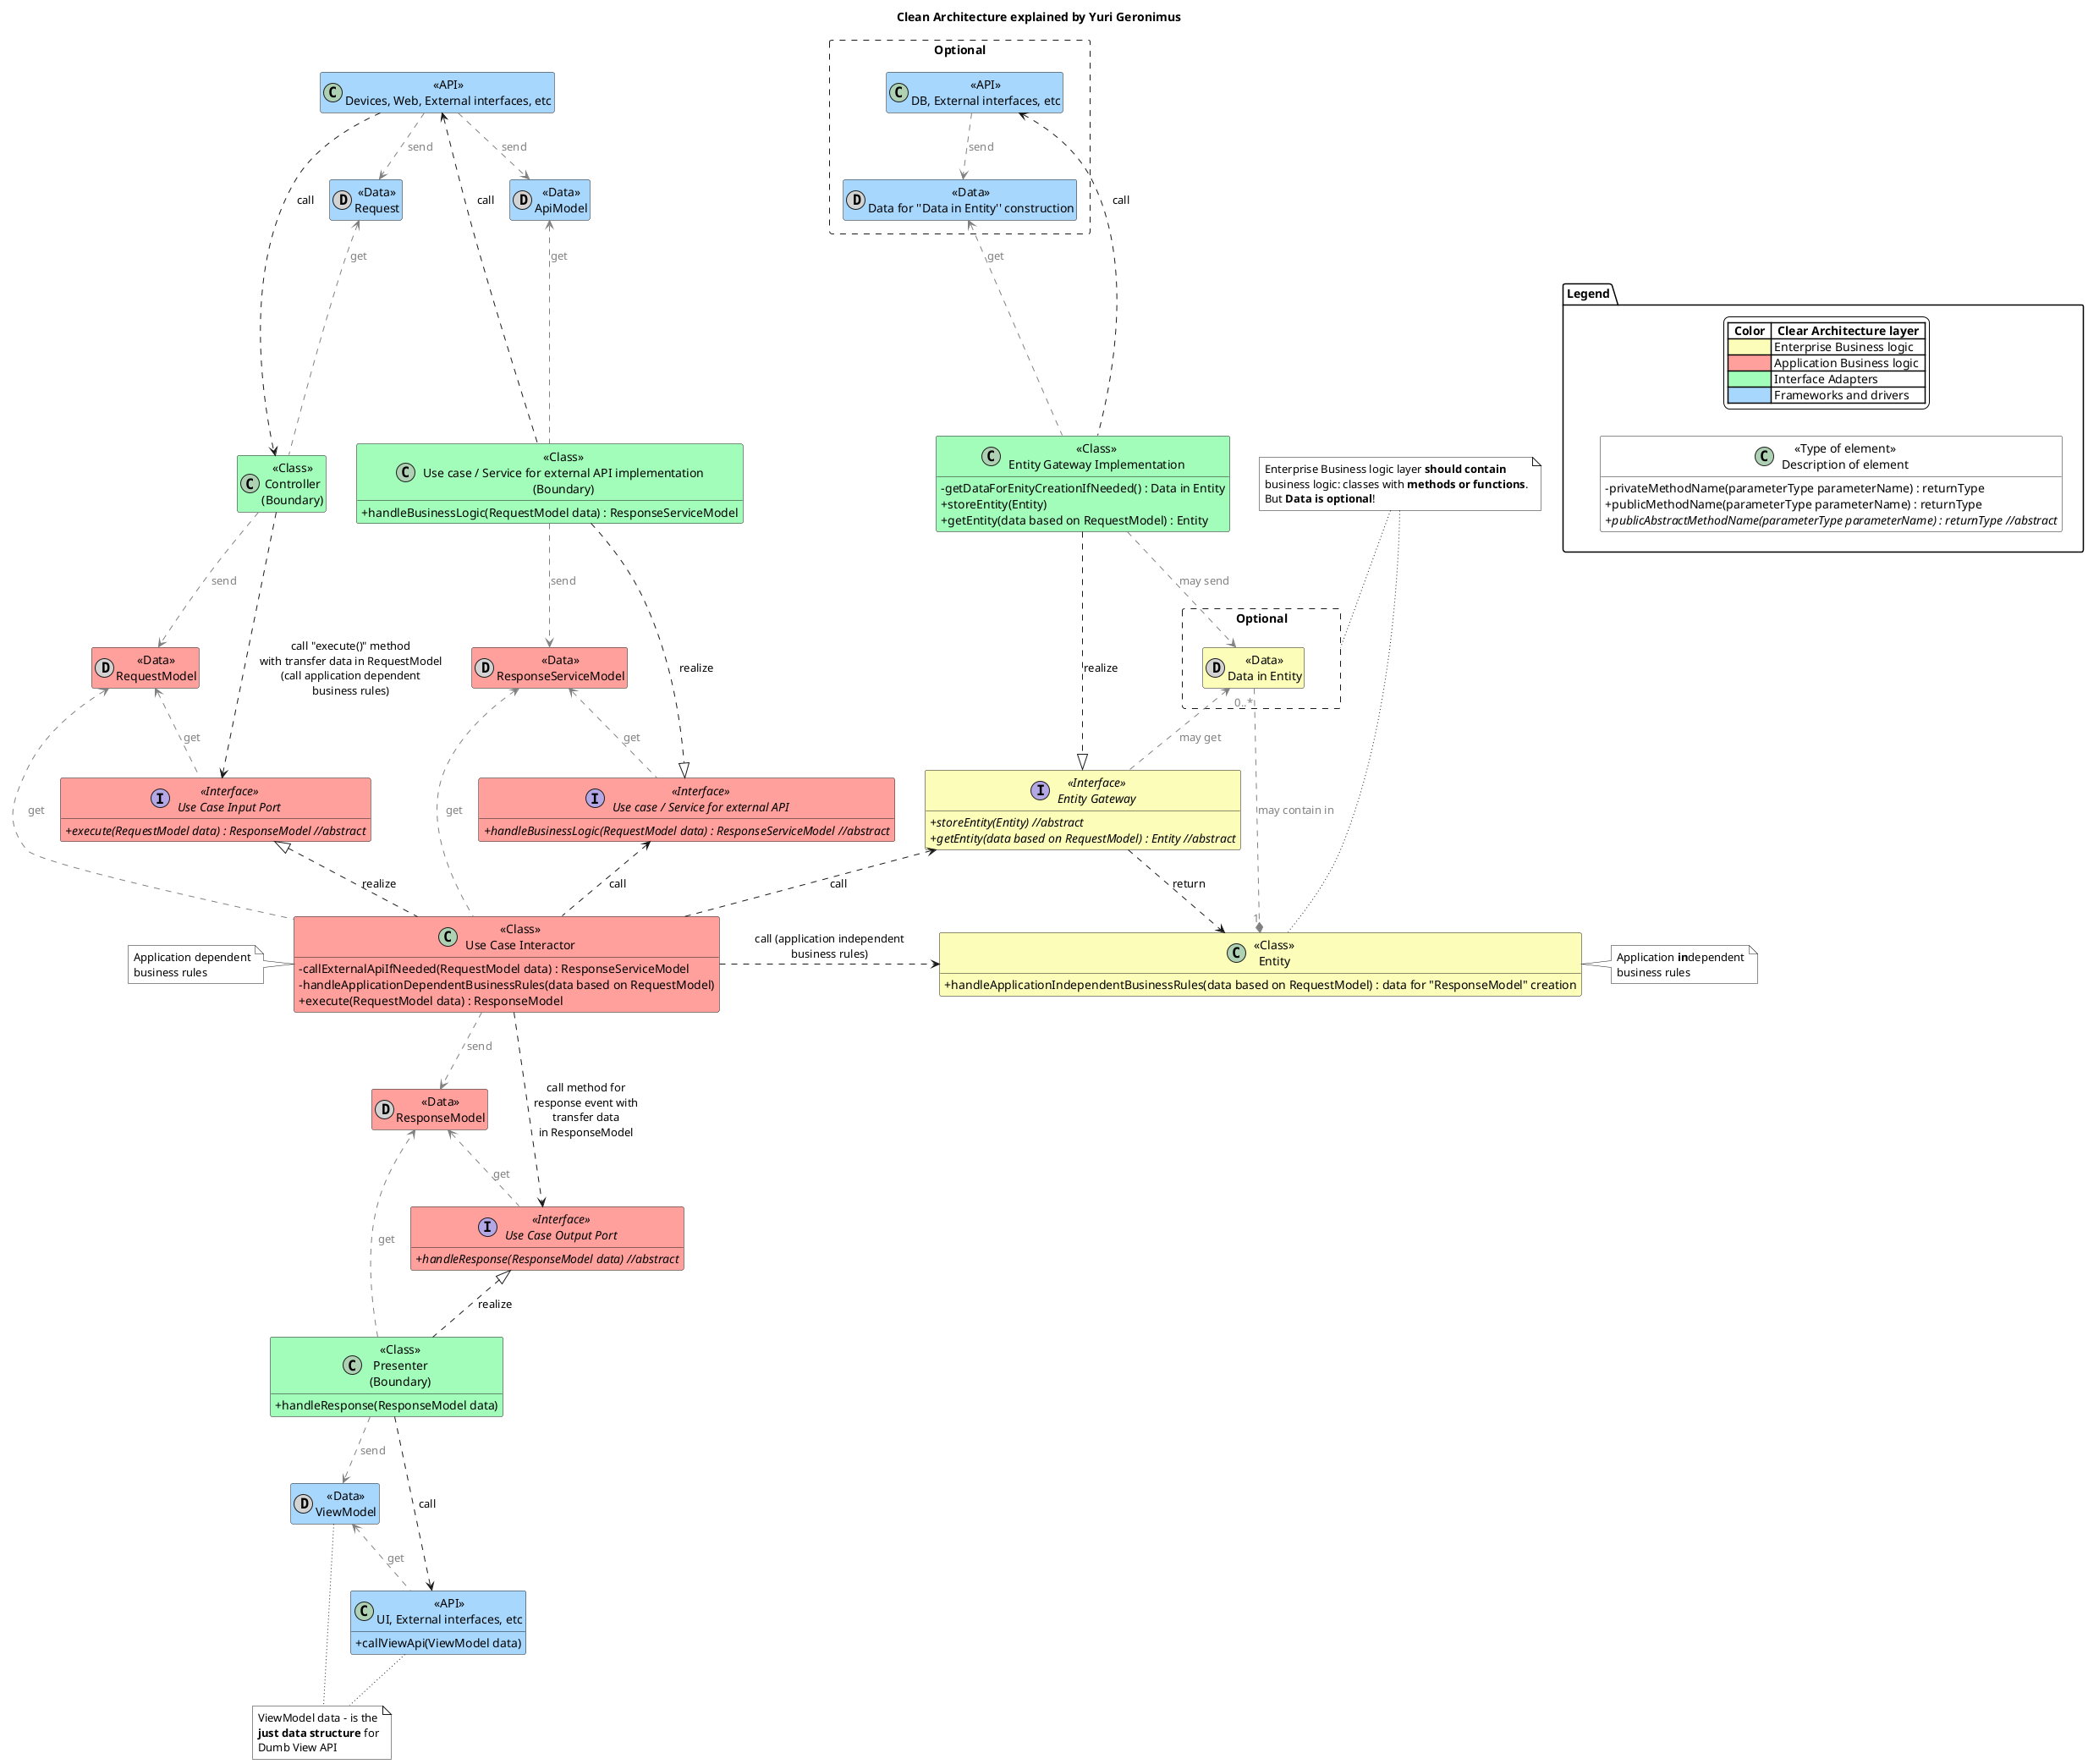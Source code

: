 @startuml CleanArchYuriGeronimus

''' Configuration
!$showExternalApi=true
!$showData=true

!$showOOBRelations=true
!$showControlFlow=false

!$showInLayers=false

!$showNotes=true
!$showLegend=true

''' Implementation
!$PREF_INTERFACE="<<Interface>>\n"
!$PREF_CLASS="<<Class>>\n"
!$PREF_DATA="<<Data>>\n"
!$PREF_API="<<API>>\n"

!$NAME_ENT_LOGIC='Enterprise Business logic'
!$NAME_APP_LOGIC='Application Business logic'
!$NAME_INT_ADAPTERS='Interface Adapters'
!$NAME_FRMWK_DRIVERS='Frameworks and drivers'

!$NAME_RESPONSE_MODEL="ResponseModel"
!$NAME_REQUEST_MODEL="RequestModel"
!$NAME_API_MODEL="ResponseServiceModel"

!$LAYER_ENT_LOGIC='"'+$NAME_ENT_LOGIC +' (Entities)"'
!$LAYER_APP_LOGIC='"'+$NAME_APP_LOGIC +' (Use Cases)"'
!$LAYER_INT_ADAPTERS='"'+$NAME_INT_ADAPTERS +' (Controllers, Presenters, Gateways)"'
!$LAYER_FRMWK_DRIVERS='"'+$NAME_FRMWK_DRIVERS +' (Devices, Web, UI, External Interfaces)"'

!$ENTITY='"'+$PREF_CLASS + "Entity"+'"'
!$ENTITY_GATEWAY = '"'+$PREF_INTERFACE + "Entity Gateway"+'"'
!$ENTITY_GATEWAY_IMPL = '"'+$PREF_CLASS + "Entity Gateway Implementation"+'"'
!$OUTPUT_PORT = '"'+$PREF_INTERFACE + "Use Case Output Port"+'"'
!$INPUT_PORT = '"'+$PREF_INTERFACE + "Use Case Input Port"+'"'
!$EXT_API = '"'+$PREF_INTERFACE + "Use case / Service for external API"+'"'

!$INTERACTOR = '"'+$PREF_CLASS + "Use Case Interactor"+'"'
!$PRESENTER='"'+$PREF_CLASS + "Presenter\n(Boundary)"+'"'
!$EXT_API_IMPL='"'+$PREF_CLASS + "Use case / Service for external API implementation\n(Boundary)"+'"'
!$CONTROLLER='"'+$PREF_CLASS + "Controller\n(Boundary)"+'"'
!$API_INPUT='"'+$PREF_API + "Devices, Web, External interfaces, etc"+'"'
!$API_OUTPUT='"'+$PREF_API + "UI, External interfaces, etc"+'"'
!$API_DATABASE='"'+$PREF_API + "DB, External interfaces, etc"+'"'

!$DATA_REQUEST_MODEL='"'+$PREF_DATA + $NAME_REQUEST_MODEL+'"'
!$DATA_RESPONSE_MODEL='"'+$PREF_DATA + $NAME_RESPONSE_MODEL+'"'
!$DATA_API_MODEL='"'+$PREF_DATA + $NAME_API_MODEL+'"'
!$DATA_ENTITY = '"'+$PREF_DATA+"Data in Entity"+'"'

!$DATA_REQUEST = '"'+$PREF_DATA+"Request"+'"'
!$DATA_VIEW_MODEL = '"'+$PREF_DATA+"ViewModel"+'"'
!$DATA_EXT_API_MODEL = '"'+$PREF_DATA+"ApiModel"+'"'
!$DATA_FOR_ENTITY = '"'+$PREF_DATA+"Data for ''Data in Entity'' construction"+'"'

!$TYPE_DATA="<<(D,lightgrey)>>"

!$COLOR_ENT="#FCFDB9"
!$COLOR_APP="#FFA09C"
!$COLOR_INTERF="#A2FDBA"
!$COLOR_FRMWK="#A7D7FD"

!$MSG_FLOW_CNTRL="Flow of control.\nStep #"
!$STYLE_FLOW_CTRL="#magenta;text:magenta"

!$STYLE_DATA_ARROW="#grey;text:grey"

!procedure $setStyles()
  hide stereotype
  hide empty members 
  skinparam classAttributeIconSize 0

  skinparam class {
    BackgroundColor White
    BackgroundColor<<$NAME_ENT_LOGIC>> $COLOR_ENT
    BackgroundColor<<$NAME_APP_LOGIC>> $COLOR_APP
    BackgroundColor<<$NAME_INT_ADAPTERS>> $COLOR_INTERF
    BackgroundColor<<$NAME_FRMWK_DRIVERS>> $COLOR_FRMWK
  }

  skinparam note {
    BackgroundColor White
  }

  skinparam legend {
    BackgroundColor White
  }
!endprocedure

!procedure $printLegend()
  package "Legend" <<Frame>> as Legend1{
    class "<<Type of element>>\nDescription of element"
    {
      -privateMethodName(parameterType parameterName) : returnType
      +publicMethodName(parameterType parameterName) : returnType
      {abstract} +publicAbstractMethodName(parameterType parameterName) : returnType //abstract
    }
    
    legend
      |  **Color**  |  **Clear Architecture layer**  |
      |<$COLOR_ENT>| $NAME_ENT_LOGIC |
      |<$COLOR_APP>| $NAME_APP_LOGIC |
      |<$COLOR_INTERF>| $NAME_INT_ADAPTERS |
      |<$COLOR_FRMWK>| $NAME_FRMWK_DRIVERS |
    endlegend
  }
 
!endprocedure

!procedure $printEnterpriseLayer($isDataShow, $isLayerGroupsShow)
  !if ($isLayerGroupsShow == true)
    package $LAYER_ENT_LOGIC{
  !endif

  class $ENTITY<<$NAME_ENT_LOGIC>>
  {
    +handleApplicationIndependentBusinessRules(data based on $NAME_REQUEST_MODEL) : data for "$NAME_RESPONSE_MODEL" creation
  }

  interface $ENTITY_GATEWAY<<$NAME_ENT_LOGIC>>
  {
    {abstract} +storeEntity(Entity) //abstract
    {abstract} +getEntity(data based on $NAME_REQUEST_MODEL) : Entity //abstract
  }

  !if ($isDataShow == true)
    rectangle Optional as rectOptional1 #line.dashed{
      class $DATA_ENTITY $TYPE_DATA<<$NAME_ENT_LOGIC>>
    }
  !endif

  !if ($isLayerGroupsShow == true)
    }
  !endif
!endprocedure

!procedure $printApplicationLayer($isExtApiShow, $isDataShow, $isLayerGroupsShow)
  !if ($isLayerGroupsShow == true)
      package $LAYER_APP_LOGIC{
  !endif

  interface $INPUT_PORT<<$NAME_APP_LOGIC>>
  {
      {abstract} +execute($NAME_REQUEST_MODEL data) : $NAME_RESPONSE_MODEL //abstract
  }

  class $INTERACTOR<<$NAME_APP_LOGIC>>
  {
      -callExternalApiIfNeeded($NAME_REQUEST_MODEL data) : $NAME_API_MODEL
      -handleApplicationDependentBusinessRules(data based on $NAME_REQUEST_MODEL)
      +execute($NAME_REQUEST_MODEL data) : $NAME_RESPONSE_MODEL 
  }

  interface $OUTPUT_PORT<<$NAME_APP_LOGIC>>
  {
      {abstract} +handleResponse($NAME_RESPONSE_MODEL data) //abstract
  }
 
  !if ($isExtApiShow == true)
    interface $EXT_API<<$NAME_APP_LOGIC>>
    {
      {abstract} +handleBusinessLogic($NAME_REQUEST_MODEL data) : $NAME_API_MODEL //abstract
    }
  !endif

  !if ($isDataShow == true)
      class $DATA_REQUEST_MODEL $TYPE_DATA <<$NAME_APP_LOGIC>>
      class $DATA_RESPONSE_MODEL $TYPE_DATA <<$NAME_APP_LOGIC>>
  !endif

  !if ($isExtApiShow == true && $isDataShow == true)
      class $DATA_API_MODEL $TYPE_DATA <<$NAME_APP_LOGIC>>
  !endif


  !if ($isLayerGroupsShow == true)
      }
  !endif
!endprocedure

!procedure $printInterfaceLayer($isExtApiShow, $isLayerGroupsShow)
  !if ($isLayerGroupsShow == true)
    package $LAYER_INT_ADAPTERS{
  !endif
   
  class $PRESENTER<<$NAME_INT_ADAPTERS>>
  {
    +handleResponse($NAME_RESPONSE_MODEL data)
  }
  
  !if ($isExtApiShow == true)
    class $EXT_API_IMPL<<$NAME_INT_ADAPTERS>>
    {
      +handleBusinessLogic($NAME_REQUEST_MODEL data) : $NAME_API_MODEL
    }
  !endif

  class $CONTROLLER<<$NAME_INT_ADAPTERS>>

  class $ENTITY_GATEWAY_IMPL<<$NAME_INT_ADAPTERS>>
  {
    -getDataForEnityCreationIfNeeded() : Data in Entity
    +storeEntity(Entity)
    +getEntity(data based on $NAME_REQUEST_MODEL) : Entity
  }
  
  !if ($isLayerGroupsShow == true)
    }
  !endif
!endprocedure

!procedure $printFrameworkLayer($isExtApiShow, $isDataShow, $isLayerGroupsShow)
  !if ($isLayerGroupsShow == true)
    package $LAYER_FRMWK_DRIVERS{
  !endif

  rectangle Optional as rectOptional2 #line.dashed{
      class $API_DATABASE<<$NAME_FRMWK_DRIVERS>>
      
      !if ($isDataShow == true)
          class $DATA_FOR_ENTITY $TYPE_DATA <<$NAME_FRMWK_DRIVERS>>
      !endif
  }

  class $API_INPUT<<$NAME_FRMWK_DRIVERS>>
  class $API_OUTPUT<<$NAME_FRMWK_DRIVERS>>
  {
      +callViewApi(ViewModel data)
  }

  !if ($showData == true)
    class $DATA_VIEW_MODEL $TYPE_DATA <<$NAME_FRMWK_DRIVERS>>
    class $DATA_REQUEST $TYPE_DATA <<$NAME_FRMWK_DRIVERS>>

    !if ($isExtApiShow == true)
      class $DATA_EXT_API_MODEL $TYPE_DATA <<$NAME_FRMWK_DRIVERS>>
    !endif
  !endif

  !if ($isLayerGroupsShow == true)
    }
  !endif
!endprocedure

!procedure $printNotes($isDataShow, $isLayerGroupsShow)
  note "Application **in**dependent\nbusiness rules" as N5
  $ENTITY-[dotted]right-N5

  note "Application dependent\nbusiness rules" as N6
  $INTERACTOR-[dotted]left-N6

  !if ($isLayerGroupsShow == true)
    $LAYER_ENT_LOGIC-[dotted]right-N5
    $LAYER_APP_LOGIC-[dotted]left-N6
    
    note as N4
      $LAYER_ENT_LOGIC layer
      can be shared library because
      it is application independent
    end note

    $LAYER_ENT_LOGIC-[dotted]-N4

  !endif

  note as N1
    $NAME_ENT_LOGIC layer **should contain**
    business logic: classes with **methods or functions**.
    But **Data is optional**!
  end note

  $ENTITY-[dotted]up-N1
  !if ($isDataShow == true)
      rectOptional1-[dotted]up-N1
  !endif

  note as N2
    ViewModel data - is the
    **just data structure** for
    Dumb View API
  endnote
  $API_OUTPUT-[dotted]-N2
  !if ($showData == true)
    $DATA_VIEW_MODEL-[dotted]-N2
  !endif

!endprocedure

!procedure $printControlFlow($showExternalApi)

  $API_INPUT --> $CONTROLLER $STYLE_FLOW_CTRL : $MSG_FLOW_CNTRL 1
  $CONTROLLER-->$INPUT_PORT $STYLE_FLOW_CTRL : $MSG_FLOW_CNTRL 2
  $INPUT_PORT-->$INTERACTOR $STYLE_FLOW_CTRL : $MSG_FLOW_CNTRL 3
  $INTERACTOR -up-> $ENTITY_GATEWAY $STYLE_FLOW_CTRL : $MSG_FLOW_CNTRL 4
  $ENTITY_GATEWAY -up-> $ENTITY_GATEWAY_IMPL $STYLE_FLOW_CTRL : $MSG_FLOW_CNTRL 5
  $ENTITY_GATEWAY_IMPL -up-> $API_DATABASE $STYLE_FLOW_CTRL : $MSG_FLOW_CNTRL 6
  $API_DATABASE --> $ENTITY_GATEWAY_IMPL $STYLE_FLOW_CTRL : $MSG_FLOW_CNTRL 7
  $ENTITY_GATEWAY_IMPL --> $ENTITY_GATEWAY $STYLE_FLOW_CTRL : $MSG_FLOW_CNTRL 8
  $ENTITY_GATEWAY --> $INTERACTOR $STYLE_FLOW_CTRL : $MSG_FLOW_CNTRL 9
  $INTERACTOR -right-> $ENTITY $STYLE_FLOW_CTRL : $MSG_FLOW_CNTRL 10
  $ENTITY -left-> $INTERACTOR $STYLE_FLOW_CTRL : $MSG_FLOW_CNTRL 11
  $INTERACTOR-->$OUTPUT_PORT $STYLE_FLOW_CTRL : $MSG_FLOW_CNTRL 12
  $OUTPUT_PORT-->$PRESENTER $STYLE_FLOW_CTRL : $MSG_FLOW_CNTRL 13
  $PRESENTER --> $API_OUTPUT $STYLE_FLOW_CTRL : $MSG_FLOW_CNTRL 14

  $INPUT_PORT-[hidden]right-> $ENTITY_GATEWAY

  !if ($showExternalApi == true)
    $INTERACTOR-up->$EXT_API $STYLE_FLOW_CTRL : $MSG_FLOW_CNTRL 3.1
    $EXT_API-up->$EXT_API_IMPL $STYLE_FLOW_CTRL : $MSG_FLOW_CNTRL 3.2
    $EXT_API_IMPL-up->$API_INPUT $STYLE_FLOW_CTRL : $MSG_FLOW_CNTRL 3.3
    $API_INPUT-->$EXT_API_IMPL $STYLE_FLOW_CTRL : $MSG_FLOW_CNTRL 3.4
    $EXT_API_IMPL-->$EXT_API $STYLE_FLOW_CTRL : $MSG_FLOW_CNTRL 3.5
    $EXT_API-->$INTERACTOR $STYLE_FLOW_CTRL : $MSG_FLOW_CNTRL 3.6
  !endif
!endprocedure

!procedure $printObjectOrientedRelations($isExtApiShow)

  $API_INPUT ..> $CONTROLLER: call
  $CONTROLLER..>$INPUT_PORT : call "execute()" method\nwith transfer data in $NAME_REQUEST_MODEL\n(call application dependent\nbusiness rules)
  $INPUT_PORT <|..$INTERACTOR : realize
  $INTERACTOR ..> $OUTPUT_PORT : call method for\nresponse event with\ntransfer data\nin ResponseModel
  $OUTPUT_PORT <|..$PRESENTER: realize
  
  $PRESENTER ..>$API_OUTPUT : call
  $INTERACTOR .right.> $ENTITY : call (application independent\nbusiness rules)
  $INTERACTOR .up.> $ENTITY_GATEWAY : call

  $ENTITY_GATEWAY_IMPL ..|> $ENTITY_GATEWAY : realize
  $API_DATABASE <.. $ENTITY_GATEWAY_IMPL : call

  $ENTITY_GATEWAY ..> $ENTITY : return

  !if ($isExtApiShow == true)
    $API_INPUT <.. $EXT_API_IMPL: call
    $EXT_API_IMPL..|>$EXT_API : realize
    $EXT_API <..$INTERACTOR : call

    $EXT_API-[hidden]left->$INPUT_PORT
  !endif
  
!endprocedure

!procedure $printDataRelations($isExtApiShow)

  $CONTROLLER..>$DATA_REQUEST_MODEL $STYLE_DATA_ARROW : send
  $INPUT_PORT.up.>$DATA_REQUEST_MODEL $STYLE_DATA_ARROW : get
  $INTERACTOR.up.>$DATA_REQUEST_MODEL $STYLE_DATA_ARROW : get

  $PRESENTER..>$DATA_RESPONSE_MODEL $STYLE_DATA_ARROW : get
  $OUTPUT_PORT.up.>$DATA_RESPONSE_MODEL $STYLE_DATA_ARROW : get
  $INTERACTOR.down.>$DATA_RESPONSE_MODEL $STYLE_DATA_ARROW : send

  $ENTITY_GATEWAY_IMPL .down.> $DATA_ENTITY $STYLE_DATA_ARROW : may send
  $ENTITY "1" *.up. "0..*" $DATA_ENTITY $STYLE_DATA_ARROW : may contain in

  $PRESENTER .down.> $DATA_VIEW_MODEL $STYLE_DATA_ARROW : send
  $API_OUTPUT .up.> $DATA_VIEW_MODEL $STYLE_DATA_ARROW : get

  $CONTROLLER .up.>$DATA_REQUEST $STYLE_DATA_ARROW : get
  $API_INPUT .down.> $DATA_REQUEST $STYLE_DATA_ARROW : send

  $ENTITY_GATEWAY_IMPL .up.> $DATA_FOR_ENTITY $STYLE_DATA_ARROW : get
  $API_DATABASE ..> $DATA_FOR_ENTITY $STYLE_DATA_ARROW : send

  $ENTITY_GATEWAY .up.> $DATA_ENTITY $STYLE_DATA_ARROW : may get

  !if ($isExtApiShow == true)
    $EXT_API.up.>$DATA_API_MODEL $STYLE_DATA_ARROW : get
    $INTERACTOR.up.>$DATA_API_MODEL $STYLE_DATA_ARROW : get
    $EXT_API_IMPL..>$DATA_API_MODEL $STYLE_DATA_ARROW : send
    $EXT_API_IMPL .up.>$DATA_EXT_API_MODEL $STYLE_DATA_ARROW : get
    $API_INPUT .down.> $DATA_EXT_API_MODEL $STYLE_DATA_ARROW : send
  !endif
!endprocedure

$setStyles()

title "Clean Architecture explained by Yuri Geronimus"

$printEnterpriseLayer($showData, $showInLayers)
$printApplicationLayer($showExternalApi, $showData, $showInLayers)
$printInterfaceLayer($showExternalApi, $showInLayers)
$printFrameworkLayer($showExternalApi, $showData, $showInLayers)

!if ($showNotes == true)
  $printNotes($showData, $showInLayers)
!endif

!if ($showControlFlow == true)
  $printControlFlow($showExternalApi)
!endif

!if ($showOOBRelations == true)
  $printObjectOrientedRelations($showExternalApi)

  !if ($showData == true)
    $printDataRelations($showExternalApi)
  !endif
!endif

!if ($showLegend == true)
  $printLegend()
  !if ($showInLayers == false)
    $CONTROLLER-[hidden]left->Legend1
  !endif
!endif

@enduml